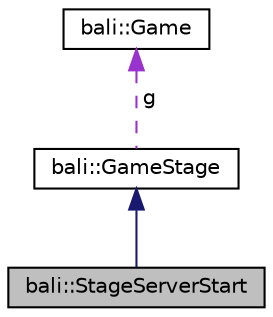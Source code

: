digraph "bali::StageServerStart"
{
  edge [fontname="Helvetica",fontsize="10",labelfontname="Helvetica",labelfontsize="10"];
  node [fontname="Helvetica",fontsize="10",shape=record];
  Node1 [label="bali::StageServerStart",height=0.2,width=0.4,color="black", fillcolor="grey75", style="filled" fontcolor="black"];
  Node2 -> Node1 [dir="back",color="midnightblue",fontsize="10",style="solid",fontname="Helvetica"];
  Node2 [label="bali::GameStage",height=0.2,width=0.4,color="black", fillcolor="white", style="filled",URL="$classbali_1_1_game_stage.html"];
  Node3 -> Node2 [dir="back",color="darkorchid3",fontsize="10",style="dashed",label=" g" ,fontname="Helvetica"];
  Node3 [label="bali::Game",height=0.2,width=0.4,color="black", fillcolor="white", style="filled",URL="$classbali_1_1_game.html"];
}
